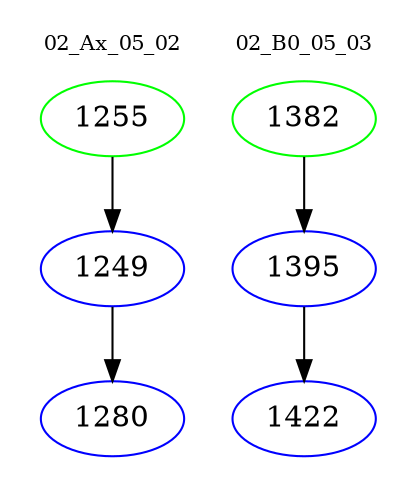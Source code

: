 digraph{
subgraph cluster_0 {
color = white
label = "02_Ax_05_02";
fontsize=10;
T0_1255 [label="1255", color="green"]
T0_1255 -> T0_1249 [color="black"]
T0_1249 [label="1249", color="blue"]
T0_1249 -> T0_1280 [color="black"]
T0_1280 [label="1280", color="blue"]
}
subgraph cluster_1 {
color = white
label = "02_B0_05_03";
fontsize=10;
T1_1382 [label="1382", color="green"]
T1_1382 -> T1_1395 [color="black"]
T1_1395 [label="1395", color="blue"]
T1_1395 -> T1_1422 [color="black"]
T1_1422 [label="1422", color="blue"]
}
}
